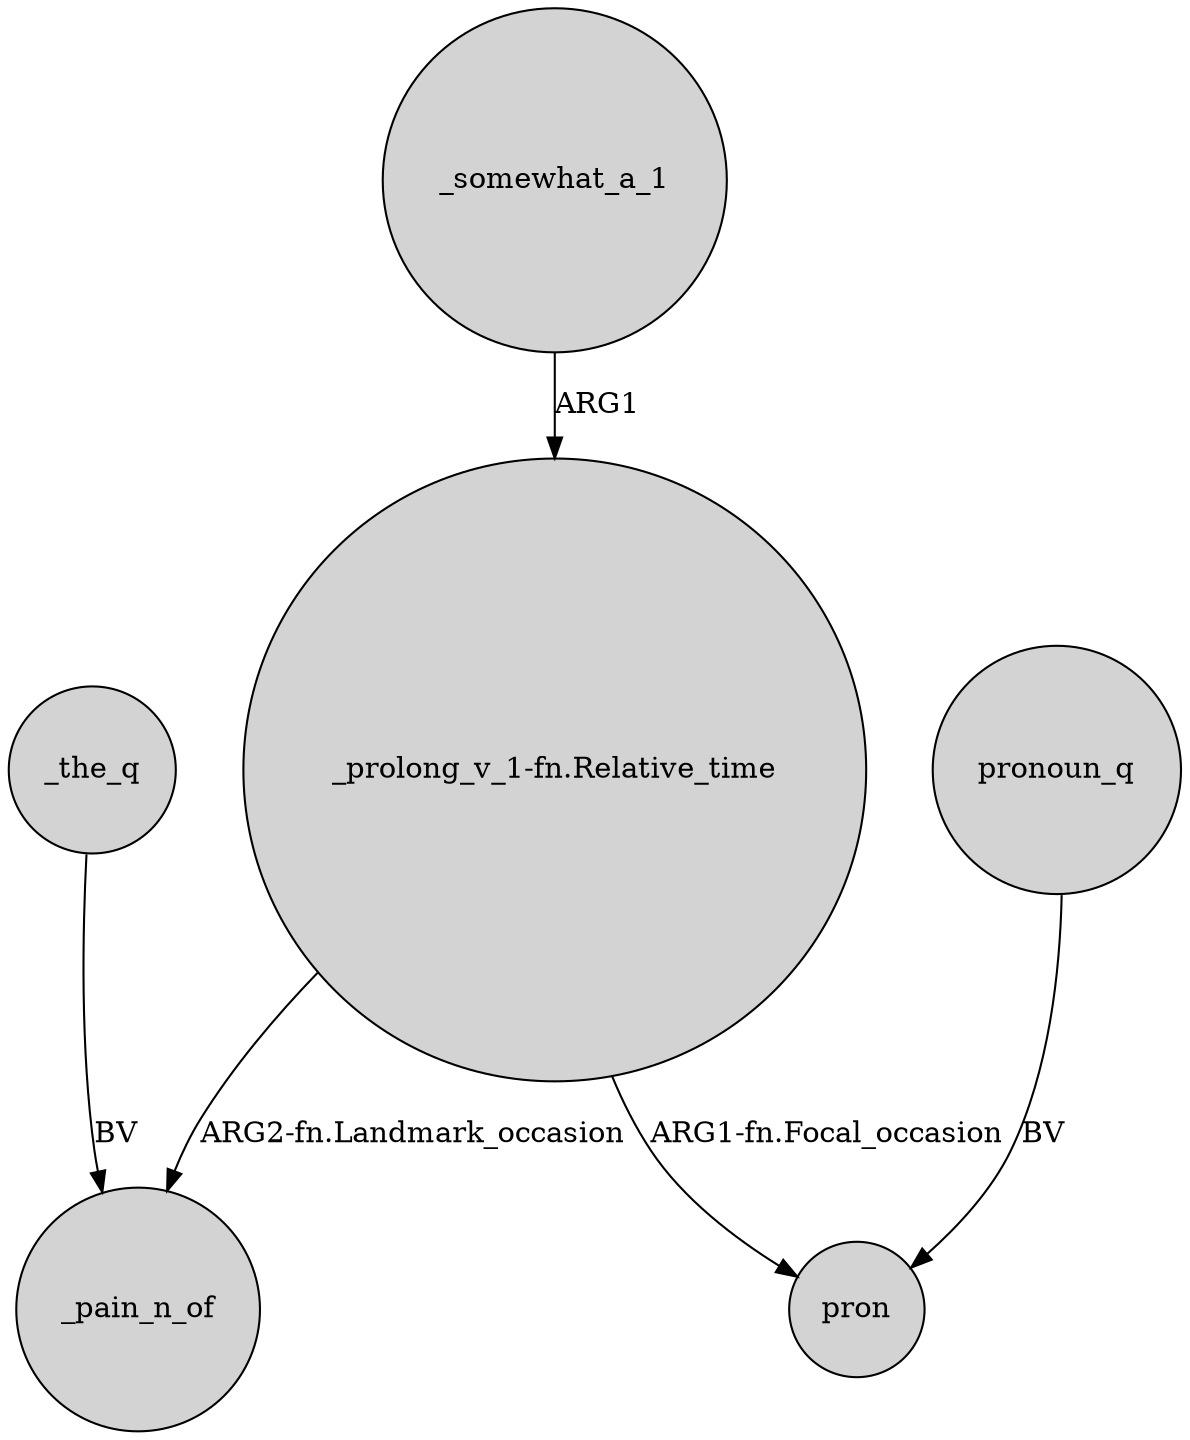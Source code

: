 digraph {
	node [shape=circle style=filled]
	_somewhat_a_1 -> "_prolong_v_1-fn.Relative_time" [label=ARG1]
	"_prolong_v_1-fn.Relative_time" -> _pain_n_of [label="ARG2-fn.Landmark_occasion"]
	"_prolong_v_1-fn.Relative_time" -> pron [label="ARG1-fn.Focal_occasion"]
	_the_q -> _pain_n_of [label=BV]
	pronoun_q -> pron [label=BV]
}
